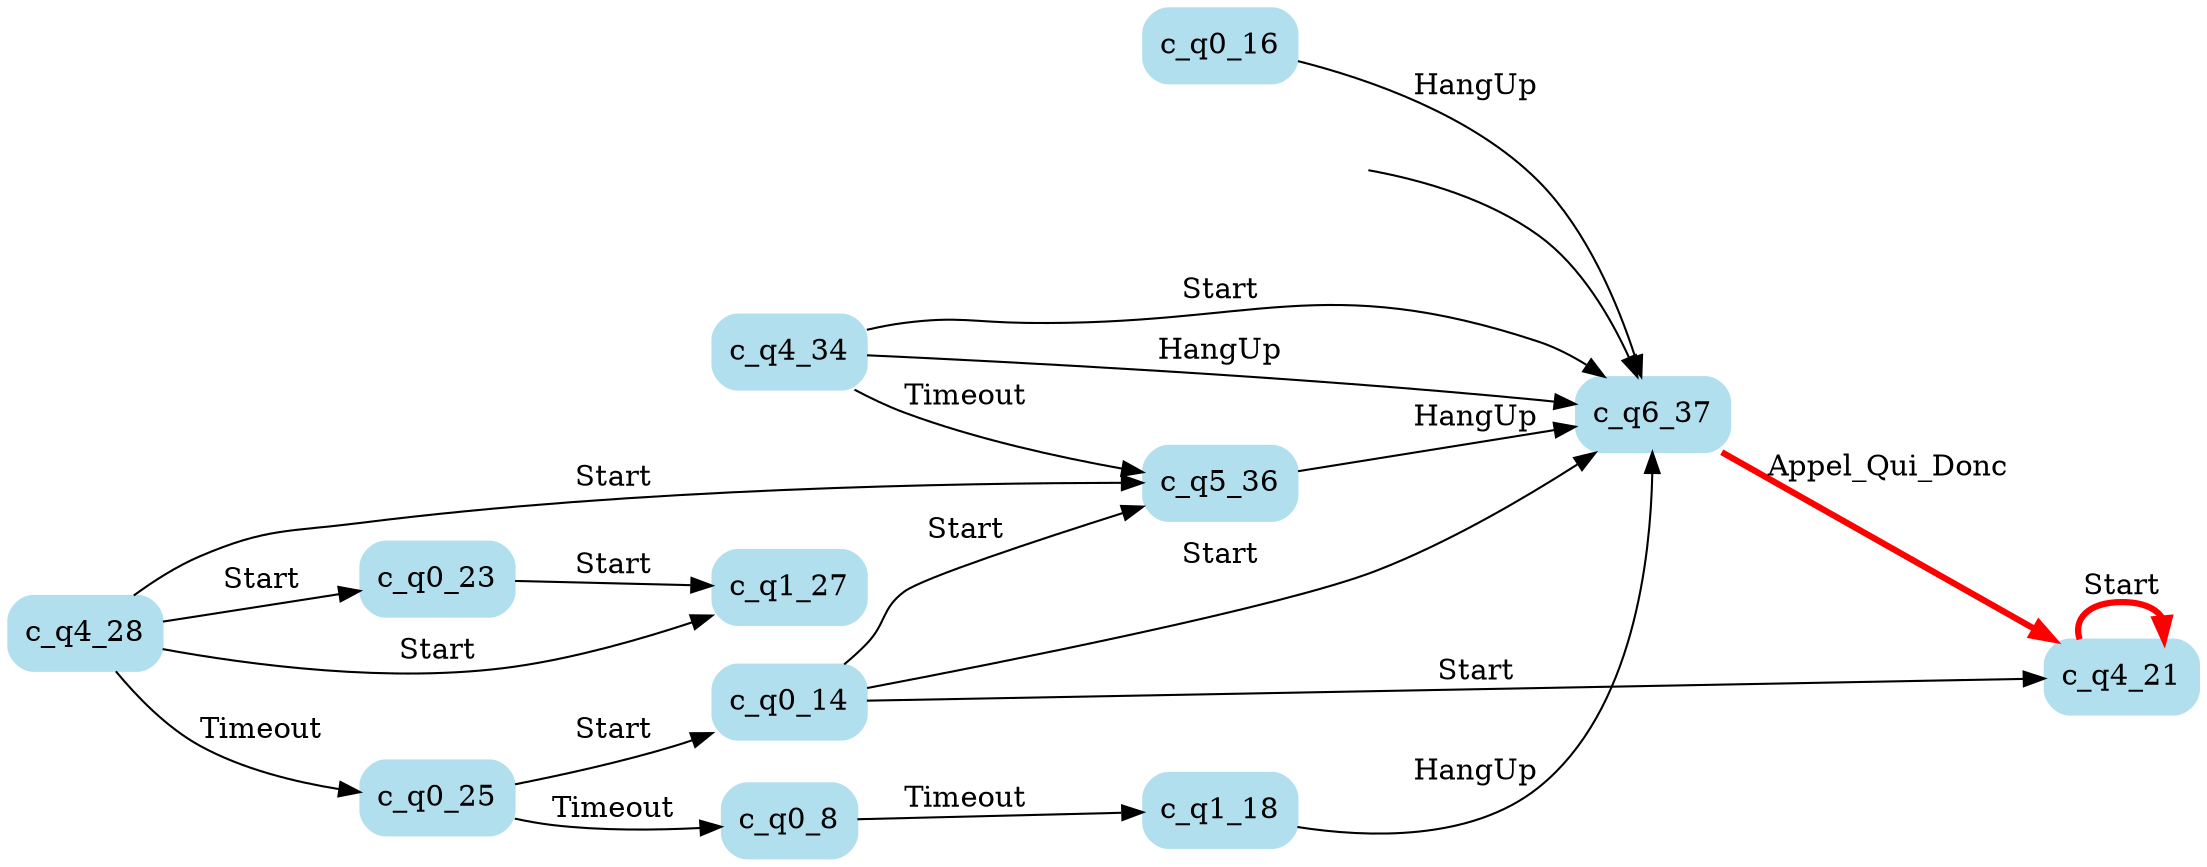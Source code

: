 digraph G {

	rankdir = LR;

	start_c_q6_37[style=invisible];

	node[shape=box, style="rounded, filled", color=lightblue2];

	c_q0_14[label="c_q0_14"];
	c_q0_16[label="c_q0_16"];
	c_q6_37[label="c_q6_37"];
	c_q4_34[label="c_q4_34"];
	c_q4_21[label="c_q4_21"];
	c_q5_36[label="c_q5_36"];
	c_q1_18[label="c_q1_18"];
	c_q4_28[label="c_q4_28"];
	c_q1_27[label="c_q1_27"];
	c_q0_23[label="c_q0_23"];
	c_q0_25[label="c_q0_25"];
	c_q0_8[label="c_q0_8"];

	start_c_q6_37 -> c_q6_37;
	c_q6_37 -> c_q4_21[label="Appel_Qui_Donc", penwidth=3, color=red];
	c_q0_25 -> c_q0_14[label="Start"];
	c_q0_25 -> c_q0_8[label="Timeout"];
	c_q0_23 -> c_q1_27[label="Start"];
	c_q0_8 -> c_q1_18[label="Timeout"];
	c_q0_14 -> c_q4_21[label="Start"];
	c_q0_14 -> c_q5_36[label="Start"];
	c_q0_14 -> c_q6_37[label="Start"];
	c_q0_16 -> c_q6_37[label="HangUp"];
	c_q1_18 -> c_q6_37[label="HangUp"];
	c_q4_21 -> c_q4_21[label="Start", penwidth=3, color=red];
	c_q4_28 -> c_q0_23[label="Start"];
	c_q4_28 -> c_q0_25[label="Timeout"];
	c_q4_28 -> c_q1_27[label="Start"];
	c_q4_28 -> c_q5_36[label="Start"];
	c_q4_34 -> c_q5_36[label="Timeout"];
	c_q4_34 -> c_q6_37[label="Start"];
	c_q4_34 -> c_q6_37[label="HangUp"];
	c_q5_36 -> c_q6_37[label="HangUp"];

}